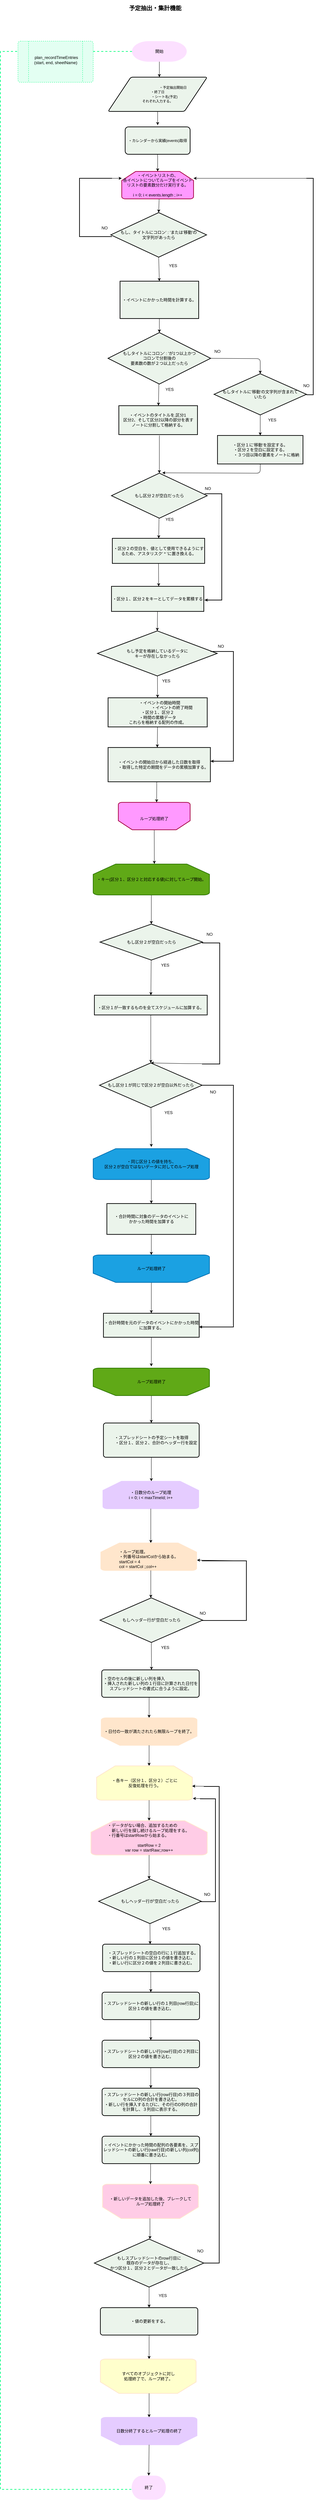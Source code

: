 <mxfile>
    <diagram id="5HRlfCPoKa3mH7RGriir" name="ページ1">
        <mxGraphModel dx="808" dy="692" grid="0" gridSize="10" guides="1" tooltips="1" connect="1" arrows="0" fold="1" page="1" pageScale="1" pageWidth="827" pageHeight="1169" background="#ffffff" math="0" shadow="0">
            <root>
                <mxCell id="0"/>
                <mxCell id="1" parent="0"/>
                <mxCell id="91" value="&lt;font color=&quot;#000000&quot; style=&quot;font-size: 17px;&quot;&gt;予定抽出・集計機能&lt;/font&gt;" style="text;strokeColor=none;align=center;fillColor=none;html=1;verticalAlign=middle;whiteSpace=wrap;rounded=0;fontStyle=1;fontSize=17;" parent="1" vertex="1">
                    <mxGeometry x="398.5" y="120" width="178" height="49" as="geometry"/>
                </mxCell>
                <mxCell id="92" value="" style="edgeStyle=none;html=1;fontColor=#000000;strokeColor=#000000;" parent="1" source="93" edge="1">
                    <mxGeometry relative="1" as="geometry">
                        <mxPoint x="500" y="345" as="targetPoint"/>
                    </mxGeometry>
                </mxCell>
                <mxCell id="93" value="開始" style="strokeWidth=2;html=1;shape=mxgraph.flowchart.terminator;whiteSpace=wrap;fontColor=#000000;fillColor=#FCE0FF;strokeColor=none;" parent="1" vertex="1">
                    <mxGeometry x="420" y="240" width="160" height="60" as="geometry"/>
                </mxCell>
                <mxCell id="94" value="終了" style="strokeWidth=2;html=1;shape=mxgraph.flowchart.terminator;whiteSpace=wrap;strokeColor=none;fontColor=#000000;fillColor=#FCE0FF;" parent="1" vertex="1">
                    <mxGeometry x="419" y="7340" width="100" height="70" as="geometry"/>
                </mxCell>
                <mxCell id="95" value="" style="edgeStyle=none;html=1;fontSize=12;fontColor=#000000;strokeColor=#000000;" parent="1" source="96" edge="1">
                    <mxGeometry relative="1" as="geometry">
                        <mxPoint x="495" y="485" as="targetPoint"/>
                    </mxGeometry>
                </mxCell>
                <mxCell id="96" value="&lt;font size=&quot;1&quot;&gt;　　　　　　　　　・予定抽出開始日　　　　　&lt;br&gt;・終了日&lt;br&gt;　　　　・シート名(予定)&lt;br&gt;それぞれ入力する。&lt;br&gt;&lt;/font&gt;" style="shape=parallelogram;html=1;strokeWidth=2;perimeter=parallelogramPerimeter;whiteSpace=wrap;rounded=1;arcSize=12;size=0.23;strokeColor=#000000;fontSize=11;fontColor=#000000;fillColor=#ebf4eb;" parent="1" vertex="1">
                    <mxGeometry x="350" y="345" width="290" height="100" as="geometry"/>
                </mxCell>
                <mxCell id="97" value="" style="edgeStyle=none;html=1;strokeColor=#000000;fontSize=12;fontColor=#000000;entryX=0.5;entryY=0;entryDx=0;entryDy=0;entryPerimeter=0;" parent="1" source="98" target="100" edge="1">
                    <mxGeometry relative="1" as="geometry">
                        <mxPoint x="495" y="680" as="targetPoint"/>
                    </mxGeometry>
                </mxCell>
                <mxCell id="98" value="・カレンダーから実績(events)取得" style="whiteSpace=wrap;html=1;fontSize=11;fillColor=#ebf4eb;strokeColor=#000000;fontColor=#000000;strokeWidth=2;rounded=1;arcSize=12;" parent="1" vertex="1">
                    <mxGeometry x="400" y="490" width="190" height="80" as="geometry"/>
                </mxCell>
                <mxCell id="99" value="" style="edgeStyle=none;html=1;strokeColor=#000000;fontSize=12;fontColor=#000000;entryX=0.5;entryY=0;entryDx=0;entryDy=0;" parent="1" target="102" edge="1">
                    <mxGeometry relative="1" as="geometry">
                        <mxPoint x="500" y="680" as="sourcePoint"/>
                        <mxPoint x="497" y="730" as="targetPoint"/>
                    </mxGeometry>
                </mxCell>
                <mxCell id="100" value="&lt;span style=&quot;&quot;&gt;・イベントリストの、&lt;br&gt;各イベントについてループをイベントリストの要素数分だけ実行する。&lt;br&gt;&lt;br&gt;i = 0; i &amp;lt; events.length ; i++&lt;/span&gt;" style="strokeWidth=2;html=1;shape=mxgraph.flowchart.loop_limit;whiteSpace=wrap;labelBackgroundColor=none;strokeColor=#A50040;fontSize=12;fontColor=#000000;fillColor=#FF99FF;" parent="1" vertex="1">
                    <mxGeometry x="390" y="620" width="210" height="80" as="geometry"/>
                </mxCell>
                <mxCell id="101" value="" style="edgeStyle=none;html=1;strokeColor=#000000;fontSize=12;fontColor=#000000;" parent="1" target="102" edge="1">
                    <mxGeometry relative="1" as="geometry">
                        <mxPoint x="496.5" y="800" as="sourcePoint"/>
                    </mxGeometry>
                </mxCell>
                <mxCell id="102" value="もし、タイトルにコロン' : 'または'移動'の&lt;br&gt;文字列があったら" style="rhombus;whiteSpace=wrap;html=1;fillColor=#ebf4eb;strokeColor=#000000;fontColor=#000000;strokeWidth=2;labelBackgroundColor=none;" parent="1" vertex="1">
                    <mxGeometry x="358" y="740" width="280" height="130" as="geometry"/>
                </mxCell>
                <mxCell id="103" value="" style="strokeWidth=2;html=1;shape=mxgraph.flowchart.annotation_1;align=left;pointerEvents=1;labelBackgroundColor=none;strokeColor=#000000;fontSize=12;fontColor=#000000;fillColor=#ebf4eb;" parent="1" vertex="1">
                    <mxGeometry x="266.5" y="640" width="95" height="170" as="geometry"/>
                </mxCell>
                <mxCell id="104" value="NO" style="text;strokeColor=none;align=center;fillColor=none;html=1;verticalAlign=middle;whiteSpace=wrap;rounded=0;labelBackgroundColor=none;fontSize=12;fontColor=#000000;" parent="1" vertex="1">
                    <mxGeometry x="310" y="770" width="60" height="30" as="geometry"/>
                </mxCell>
                <mxCell id="105" value="YES" style="text;strokeColor=none;align=center;fillColor=none;html=1;verticalAlign=middle;whiteSpace=wrap;rounded=0;labelBackgroundColor=none;fontSize=12;fontColor=#000000;" parent="1" vertex="1">
                    <mxGeometry x="510" y="880" width="60" height="30" as="geometry"/>
                </mxCell>
                <mxCell id="106" value="" style="edgeStyle=none;html=1;strokeColor=#000000;fontSize=12;fontColor=#000000;" parent="1" source="217" target="108" edge="1">
                    <mxGeometry relative="1" as="geometry"/>
                </mxCell>
                <mxCell id="107" value="" style="edgeStyle=none;html=1;strokeColor=#000000;fontSize=12;fontColor=#000000;entryX=0.5;entryY=0;entryDx=0;entryDy=0;" parent="1" target="118" edge="1">
                    <mxGeometry relative="1" as="geometry">
                        <mxPoint x="495" y="2152" as="targetPoint"/>
                        <mxPoint x="500" y="1390" as="sourcePoint"/>
                    </mxGeometry>
                </mxCell>
                <mxCell id="108" value="・イベントのタイトルを,区分1&amp;nbsp;&lt;br&gt;区分2、そして区分2以降の部分を表す&lt;br&gt;ノートに分割して格納する。" style="whiteSpace=wrap;html=1;fillColor=#ebf4eb;strokeColor=#000000;fontColor=#000000;strokeWidth=2;labelBackgroundColor=none;" parent="1" vertex="1">
                    <mxGeometry x="381.5" y="1303.12" width="230" height="84.37" as="geometry"/>
                </mxCell>
                <mxCell id="109" value="YES" style="text;strokeColor=none;align=center;fillColor=none;html=1;verticalAlign=middle;whiteSpace=wrap;rounded=0;labelBackgroundColor=none;fontSize=12;fontColor=#000000;" parent="1" vertex="1">
                    <mxGeometry x="500" y="1241.25" width="60" height="30" as="geometry"/>
                </mxCell>
                <mxCell id="110" style="edgeStyle=none;html=1;strokeColor=#000000;fontSize=12;fontColor=#000000;fontStyle=0;exitX=0.5;exitY=1;exitDx=0;exitDy=0;exitPerimeter=0;" parent="1" source="116" edge="1">
                    <mxGeometry relative="1" as="geometry">
                        <mxPoint x="926" y="940" as="sourcePoint"/>
                        <mxPoint x="600" y="640" as="targetPoint"/>
                        <Array as="points">
                            <mxPoint x="770" y="640"/>
                        </Array>
                    </mxGeometry>
                </mxCell>
                <mxCell id="111" value="NO" style="text;strokeColor=none;align=center;fillColor=none;html=1;verticalAlign=middle;whiteSpace=wrap;rounded=0;labelBackgroundColor=none;fontSize=12;fontColor=#000000;" parent="1" vertex="1">
                    <mxGeometry x="900" y="1230" width="60" height="30" as="geometry"/>
                </mxCell>
                <mxCell id="112" value="もしタイトルに'移動'の文字列が含まれて&lt;br&gt;いたら" style="rhombus;whiteSpace=wrap;html=1;fillColor=#ebf4eb;strokeColor=#000000;fontColor=#000000;strokeWidth=2;labelBackgroundColor=none;" parent="1" vertex="1">
                    <mxGeometry x="660" y="1210" width="270" height="120" as="geometry"/>
                </mxCell>
                <mxCell id="113" value="NO" style="text;strokeColor=none;align=center;fillColor=none;html=1;verticalAlign=middle;whiteSpace=wrap;rounded=0;labelBackgroundColor=none;fontSize=12;fontColor=#000000;" parent="1" vertex="1">
                    <mxGeometry x="640" y="1130" width="60" height="30" as="geometry"/>
                </mxCell>
                <mxCell id="114" value="・区分１に'移動'を設定する。&lt;br&gt;・区分２を空白に設定する。&lt;br&gt;　　　・３つ目以降の要素をノートに格納" style="whiteSpace=wrap;html=1;fillColor=#ebf4eb;strokeColor=#000000;fontColor=#000000;strokeWidth=2;labelBackgroundColor=none;" parent="1" vertex="1">
                    <mxGeometry x="670" y="1390" width="250" height="83.12" as="geometry"/>
                </mxCell>
                <mxCell id="115" value="YES" style="text;strokeColor=none;align=center;fillColor=none;html=1;verticalAlign=middle;whiteSpace=wrap;rounded=0;labelBackgroundColor=none;fontSize=12;fontColor=#000000;" parent="1" vertex="1">
                    <mxGeometry x="800" y="1330" width="60" height="30" as="geometry"/>
                </mxCell>
                <mxCell id="116" value="" style="strokeWidth=2;html=1;shape=mxgraph.flowchart.annotation_1;align=left;pointerEvents=1;labelBackgroundColor=none;strokeColor=#000000;fontSize=12;fontColor=#000000;fillColor=#ebf4eb;direction=west;" parent="1" vertex="1">
                    <mxGeometry x="930" y="640" width="20" height="631.25" as="geometry"/>
                </mxCell>
                <mxCell id="117" value="" style="edgeStyle=none;html=1;strokeColor=#000000;fontSize=12;fontColor=#000000;" parent="1" source="118" target="119" edge="1">
                    <mxGeometry relative="1" as="geometry"/>
                </mxCell>
                <mxCell id="118" value="もし区分２が空白だったら" style="rhombus;whiteSpace=wrap;html=1;fillColor=#ebf4eb;strokeColor=#000000;fontColor=#000000;strokeWidth=2;labelBackgroundColor=none;" parent="1" vertex="1">
                    <mxGeometry x="360" y="1500" width="280" height="131.25" as="geometry"/>
                </mxCell>
                <mxCell id="119" value="・区分２の空白を、値として使用できるようにするため、アスタリスク' * 'に置き換える。" style="whiteSpace=wrap;html=1;fillColor=#ebf4eb;strokeColor=#000000;fontColor=#000000;strokeWidth=2;labelBackgroundColor=none;" parent="1" vertex="1">
                    <mxGeometry x="362.5" y="1690" width="270" height="73.12" as="geometry"/>
                </mxCell>
                <mxCell id="120" value="YES" style="text;strokeColor=none;align=center;fillColor=none;html=1;verticalAlign=middle;whiteSpace=wrap;rounded=0;labelBackgroundColor=none;fontSize=12;fontColor=#000000;" parent="1" vertex="1">
                    <mxGeometry x="490" y="2091.25" width="60" height="30" as="geometry"/>
                </mxCell>
                <mxCell id="121" value="" style="edgeStyle=none;html=1;strokeColor=#000000;fontSize=12;fontColor=#000000;entryX=0.5;entryY=0;entryDx=0;entryDy=0;" parent="1" source="122" target="124" edge="1">
                    <mxGeometry relative="1" as="geometry">
                        <mxPoint x="495" y="2050" as="targetPoint"/>
                    </mxGeometry>
                </mxCell>
                <mxCell id="122" value="・区分１、区分２をキーとしてデータを累積する" style="whiteSpace=wrap;html=1;fillColor=#ebf4eb;strokeColor=#000000;fontColor=#000000;strokeWidth=2;labelBackgroundColor=none;" parent="1" vertex="1">
                    <mxGeometry x="360" y="1830" width="270" height="73.12" as="geometry"/>
                </mxCell>
                <mxCell id="123" value="" style="edgeStyle=none;html=1;strokeColor=#000000;fontSize=12;fontColor=#000000;" parent="1" source="124" target="126" edge="1">
                    <mxGeometry relative="1" as="geometry"/>
                </mxCell>
                <mxCell id="124" value="もし予定を格納しているデータに&lt;br&gt;キーが存在しなかったら" style="rhombus;whiteSpace=wrap;html=1;fillColor=#ebf4eb;strokeColor=#000000;fontColor=#000000;strokeWidth=2;labelBackgroundColor=none;" parent="1" vertex="1">
                    <mxGeometry x="319" y="1960" width="350" height="131.25" as="geometry"/>
                </mxCell>
                <mxCell id="125" value="" style="edgeStyle=none;html=1;strokeColor=#000000;fontSize=12;fontColor=#000000;" parent="1" source="126" edge="1">
                    <mxGeometry relative="1" as="geometry">
                        <mxPoint x="494" y="2300" as="targetPoint"/>
                    </mxGeometry>
                </mxCell>
                <mxCell id="126" value="　・イベントの開始時間&lt;br&gt;　　　　　　　・イベントの終了時間　　 　　　　・区分１、区分２　&lt;br&gt;・時間の累積データ&lt;br&gt;これらを格納する配列の作成。" style="whiteSpace=wrap;html=1;fillColor=#ebf4eb;strokeColor=#000000;fontColor=#000000;strokeWidth=2;labelBackgroundColor=none;" parent="1" vertex="1">
                    <mxGeometry x="350" y="2155" width="290" height="85" as="geometry"/>
                </mxCell>
                <mxCell id="127" value="・イベントの開始日から経過した日数を取得&lt;br&gt;　　・取得した特定の期間をデータの累積加算する。" style="whiteSpace=wrap;html=1;fillColor=#ebf4eb;strokeColor=#000000;fontColor=#000000;strokeWidth=2;labelBackgroundColor=none;" parent="1" vertex="1">
                    <mxGeometry x="350" y="2300" width="299.25" height="100" as="geometry"/>
                </mxCell>
                <mxCell id="128" value="" style="strokeWidth=2;html=1;shape=mxgraph.flowchart.annotation_1;align=left;pointerEvents=1;labelBackgroundColor=none;strokeColor=#000000;fontSize=12;fontColor=#000000;fillColor=#ebf4eb;direction=west;" parent="1" vertex="1">
                    <mxGeometry x="650" y="2020" width="66.5" height="320" as="geometry"/>
                </mxCell>
                <mxCell id="129" value="NO" style="text;strokeColor=none;align=center;fillColor=none;html=1;verticalAlign=middle;whiteSpace=wrap;rounded=0;labelBackgroundColor=none;fontSize=12;fontColor=#000000;" parent="1" vertex="1">
                    <mxGeometry x="650" y="1990" width="60" height="30" as="geometry"/>
                </mxCell>
                <mxCell id="130" value="" style="edgeStyle=none;html=1;strokeColor=#000000;fontSize=12;fontColor=#000000;" parent="1" source="131" target="133" edge="1">
                    <mxGeometry relative="1" as="geometry"/>
                </mxCell>
                <mxCell id="131" value="・キー(区分１、区分２と対応する値)に対してループ開始。" style="strokeWidth=2;html=1;shape=mxgraph.flowchart.loop_limit;whiteSpace=wrap;labelBackgroundColor=none;fontSize=12;fillColor=#60a917;fontColor=#000000;strokeColor=#2D7600;" parent="1" vertex="1">
                    <mxGeometry x="306.5" y="2640" width="340" height="90" as="geometry"/>
                </mxCell>
                <mxCell id="132" value="" style="edgeStyle=none;html=1;strokeColor=#000000;fontSize=12;fontColor=#000000;" parent="1" source="133" target="135" edge="1">
                    <mxGeometry relative="1" as="geometry"/>
                </mxCell>
                <mxCell id="133" value="もし区分２が空白だったら" style="rhombus;whiteSpace=wrap;html=1;fillColor=#ebf4eb;strokeColor=#000000;fontColor=#000000;strokeWidth=2;labelBackgroundColor=none;" parent="1" vertex="1">
                    <mxGeometry x="326.5" y="2815" width="300" height="105" as="geometry"/>
                </mxCell>
                <mxCell id="134" value="" style="edgeStyle=none;html=1;strokeColor=#000000;fontSize=12;fontColor=#000000;entryX=0.5;entryY=0;entryDx=0;entryDy=0;entryPerimeter=0;" parent="1" source="135" target="140" edge="1">
                    <mxGeometry relative="1" as="geometry">
                        <mxPoint x="481.5" y="3220" as="targetPoint"/>
                    </mxGeometry>
                </mxCell>
                <mxCell id="135" value="&lt;br&gt;・区分１が一致するものを全てスケジュールに加算する。&lt;br&gt;" style="whiteSpace=wrap;html=1;fillColor=#ebf4eb;strokeColor=#000000;fontColor=#000000;strokeWidth=2;labelBackgroundColor=none;" parent="1" vertex="1">
                    <mxGeometry x="310" y="3022.5" width="330" height="57.5" as="geometry"/>
                </mxCell>
                <mxCell id="136" value="YES" style="text;strokeColor=none;align=center;fillColor=none;html=1;verticalAlign=middle;whiteSpace=wrap;rounded=0;labelBackgroundColor=none;fontSize=12;fontColor=#000000;" parent="1" vertex="1">
                    <mxGeometry x="486.5" y="2920" width="60" height="30" as="geometry"/>
                </mxCell>
                <mxCell id="137" value="" style="strokeWidth=2;html=1;shape=mxgraph.flowchart.annotation_1;align=left;pointerEvents=1;labelBackgroundColor=none;strokeColor=#000000;fontSize=12;fontColor=#000000;fillColor=#ebf4eb;direction=west;" parent="1" vertex="1">
                    <mxGeometry x="624.5" y="2870" width="52" height="353" as="geometry"/>
                </mxCell>
                <mxCell id="138" value="" style="edgeStyle=none;orthogonalLoop=1;jettySize=auto;html=1;strokeColor=#000000;fontSize=12;fontColor=#000000;entryX=0.5;entryY=0;entryDx=0;entryDy=0;entryPerimeter=0;" parent="1" target="140" edge="1">
                    <mxGeometry width="80" relative="1" as="geometry">
                        <mxPoint x="624" y="3222" as="sourcePoint"/>
                        <mxPoint x="537" y="3222" as="targetPoint"/>
                        <Array as="points">
                            <mxPoint x="584" y="3222"/>
                        </Array>
                    </mxGeometry>
                </mxCell>
                <mxCell id="139" value="" style="edgeStyle=none;html=1;strokeColor=#000000;fontSize=12;fontColor=#000000;" parent="1" source="140" edge="1">
                    <mxGeometry relative="1" as="geometry">
                        <mxPoint x="476.5" y="3465" as="targetPoint"/>
                    </mxGeometry>
                </mxCell>
                <mxCell id="141" value="NO" style="text;strokeColor=none;align=center;fillColor=none;html=1;verticalAlign=middle;whiteSpace=wrap;rounded=0;labelBackgroundColor=none;fontSize=12;fontColor=#000000;" parent="1" vertex="1">
                    <mxGeometry x="616.5" y="2830" width="60" height="30" as="geometry"/>
                </mxCell>
                <mxCell id="142" value="" style="edgeStyle=none;html=1;strokeColor=#000000;fontSize=12;fontColor=#000000;" parent="1" source="143" edge="1">
                    <mxGeometry relative="1" as="geometry">
                        <mxPoint x="476.5" y="3630" as="targetPoint"/>
                    </mxGeometry>
                </mxCell>
                <mxCell id="143" value="・同じ区分１の値を持ち、&lt;br&gt;区分２が空白ではないデータに対してのループ処理&lt;br&gt;" style="strokeWidth=2;html=1;shape=mxgraph.flowchart.loop_limit;whiteSpace=wrap;labelBackgroundColor=none;strokeColor=#006EAF;fontSize=12;fontColor=#000000;fillColor=#1ba1e2;" parent="1" vertex="1">
                    <mxGeometry x="306.5" y="3470" width="340" height="90" as="geometry"/>
                </mxCell>
                <mxCell id="144" value="" style="edgeStyle=none;html=1;strokeColor=#000000;fontSize=12;fontColor=#000000;" parent="1" source="145" edge="1">
                    <mxGeometry relative="1" as="geometry">
                        <mxPoint x="476.5" y="3780" as="targetPoint"/>
                    </mxGeometry>
                </mxCell>
                <mxCell id="145" value="・合計時間に対象のデータのイベントに&lt;br&gt;かかった時間を加算する" style="whiteSpace=wrap;html=1;fillColor=#ebf4eb;strokeColor=#000000;fontColor=#000000;strokeWidth=2;labelBackgroundColor=none;fontSize=12;" parent="1" vertex="1">
                    <mxGeometry x="346.5" y="3630" width="260" height="90" as="geometry"/>
                </mxCell>
                <mxCell id="146" value="YES" style="text;strokeColor=none;align=center;fillColor=none;html=1;verticalAlign=middle;whiteSpace=wrap;rounded=0;labelBackgroundColor=none;fontSize=12;fontColor=#000000;" parent="1" vertex="1">
                    <mxGeometry x="496.5" y="3350" width="60" height="30" as="geometry"/>
                </mxCell>
                <mxCell id="147" value="" style="edgeStyle=none;html=1;strokeColor=#000000;fontSize=12;fontColor=#000000;" parent="1" source="148" target="150" edge="1">
                    <mxGeometry relative="1" as="geometry"/>
                </mxCell>
                <mxCell id="148" value="ループ処理終了" style="strokeWidth=2;html=1;shape=mxgraph.flowchart.loop_limit;whiteSpace=wrap;labelBackgroundColor=none;strokeColor=#006EAF;fontSize=12;fontColor=#000000;fillColor=#1ba1e2;direction=west;" parent="1" vertex="1">
                    <mxGeometry x="306.5" y="3780" width="340" height="80" as="geometry"/>
                </mxCell>
                <mxCell id="149" value="" style="edgeStyle=none;html=1;strokeColor=#000000;fontSize=12;fontColor=#000000;" parent="1" source="150" edge="1">
                    <mxGeometry relative="1" as="geometry">
                        <mxPoint x="476.5" y="4105" as="targetPoint"/>
                    </mxGeometry>
                </mxCell>
                <mxCell id="150" value="・合計時間を元のデータのイベントにかかった時間に加算する。" style="whiteSpace=wrap;html=1;fillColor=#EBF4EB;strokeColor=#000000;fontColor=#000000;strokeWidth=2;labelBackgroundColor=none;" parent="1" vertex="1">
                    <mxGeometry x="336.5" y="3950" width="280" height="70" as="geometry"/>
                </mxCell>
                <mxCell id="151" value="" style="strokeWidth=2;html=1;shape=mxgraph.flowchart.annotation_1;align=left;pointerEvents=1;labelBackgroundColor=none;strokeColor=#000000;fontSize=12;fontColor=#000000;fillColor=#ebf4eb;direction=west;" parent="1" vertex="1">
                    <mxGeometry x="616.5" y="3285" width="100" height="705" as="geometry"/>
                </mxCell>
                <mxCell id="152" value="" style="edgeStyle=none;orthogonalLoop=1;jettySize=auto;html=1;strokeColor=#000000;fontSize=12;fontColor=#000000;entryX=1;entryY=0;entryDx=0;entryDy=0;entryPerimeter=0;exitX=0;exitY=0;exitDx=0;exitDy=0;exitPerimeter=0;" parent="1" source="151" target="151" edge="1">
                    <mxGeometry width="80" relative="1" as="geometry">
                        <mxPoint x="756.5" y="3870" as="sourcePoint"/>
                        <mxPoint x="656.5" y="3870" as="targetPoint"/>
                        <Array as="points"/>
                    </mxGeometry>
                </mxCell>
                <mxCell id="153" value="NO" style="text;strokeColor=none;align=center;fillColor=none;html=1;verticalAlign=middle;whiteSpace=wrap;rounded=0;labelBackgroundColor=none;fontSize=12;fontColor=#000000;" parent="1" vertex="1">
                    <mxGeometry x="626.5" y="3290" width="60" height="30" as="geometry"/>
                </mxCell>
                <mxCell id="154" value="" style="edgeStyle=none;html=1;strokeColor=#000000;fontSize=12;fontColor=#000000;" parent="1" source="155" edge="1">
                    <mxGeometry relative="1" as="geometry">
                        <mxPoint x="476.5" y="4270" as="targetPoint"/>
                    </mxGeometry>
                </mxCell>
                <mxCell id="155" value="ループ処理終了" style="strokeWidth=2;html=1;shape=mxgraph.flowchart.loop_limit;whiteSpace=wrap;labelBackgroundColor=none;strokeColor=#2D7600;fontSize=12;fontColor=#000000;fillColor=#60a917;direction=west;" parent="1" vertex="1">
                    <mxGeometry x="306.5" y="4110" width="340" height="80" as="geometry"/>
                </mxCell>
                <mxCell id="156" value="" style="edgeStyle=none;html=1;strokeColor=#000000;fontSize=12;fontColor=#000000;" parent="1" source="157" edge="1">
                    <mxGeometry relative="1" as="geometry">
                        <mxPoint x="476.5" y="4440" as="targetPoint"/>
                    </mxGeometry>
                </mxCell>
                <mxCell id="157" value="・スプレッドシートの予定シートを取得&lt;br&gt;　　 ・区分１、区分２、合計のヘッダー行を設定" style="rounded=1;whiteSpace=wrap;html=1;absoluteArcSize=1;arcSize=14;strokeWidth=2;labelBackgroundColor=none;strokeColor=#000000;fontSize=12;fontColor=#000000;fillColor=#EBF4EB;" parent="1" vertex="1">
                    <mxGeometry x="336.5" y="4270" width="280" height="100" as="geometry"/>
                </mxCell>
                <mxCell id="158" value="" style="edgeStyle=none;html=1;strokeColor=#000000;entryX=0.526;entryY=-0.006;entryDx=0;entryDy=0;entryPerimeter=0;exitX=0.5;exitY=0;exitDx=0;exitDy=0;exitPerimeter=0;" parent="1" source="159" target="131" edge="1">
                    <mxGeometry relative="1" as="geometry"/>
                </mxCell>
                <mxCell id="159" value="&amp;nbsp;&lt;br&gt;ループ処理終了" style="strokeWidth=2;html=1;shape=mxgraph.flowchart.loop_limit;whiteSpace=wrap;labelBackgroundColor=none;strokeColor=#A50040;fontSize=12;fontColor=#000000;fillColor=#FF99FF;direction=west;" parent="1" vertex="1">
                    <mxGeometry x="380" y="2460" width="210" height="80" as="geometry"/>
                </mxCell>
                <mxCell id="160" value="・日数分のループ処理&lt;br&gt;i = 0; i &amp;lt; maxTimeId; i++" style="strokeWidth=2;html=1;shape=mxgraph.flowchart.loop_limit;whiteSpace=wrap;labelBackgroundColor=none;strokeColor=#E5CCFF;fontSize=12;fontColor=#000000;fillColor=#E5CCFF;direction=east;" parent="1" vertex="1">
                    <mxGeometry x="335" y="4440" width="280" height="80" as="geometry"/>
                </mxCell>
                <mxCell id="161" value="" style="edgeStyle=none;orthogonalLoop=1;jettySize=auto;html=1;strokeColor=#000000;fontSize=12;fontColor=#000000;exitX=0.5;exitY=1;exitDx=0;exitDy=0;exitPerimeter=0;" parent="1" source="160" edge="1">
                    <mxGeometry width="80" relative="1" as="geometry">
                        <mxPoint x="477" y="4530" as="sourcePoint"/>
                        <mxPoint x="475" y="4620" as="targetPoint"/>
                        <Array as="points"/>
                    </mxGeometry>
                </mxCell>
                <mxCell id="162" value="&lt;br&gt;&lt;div style=&quot;text-align: left;&quot;&gt;&lt;span style=&quot;background-color: initial;&quot;&gt;・ループ処理。&lt;/span&gt;&lt;/div&gt;&lt;div style=&quot;text-align: left;&quot;&gt;&lt;span style=&quot;background-color: initial;&quot;&gt;・列番号はstartColから始まる。&lt;/span&gt;&lt;/div&gt;&lt;div style=&quot;text-align: left;&quot;&gt;&lt;span style=&quot;background-color: initial;&quot;&gt;startCol = 4&lt;/span&gt;&lt;/div&gt;&lt;div style=&quot;text-align: left;&quot;&gt;&lt;span style=&quot;background-color: initial;&quot;&gt;col = startCol ;;col++&lt;/span&gt;&lt;/div&gt;" style="strokeWidth=2;html=1;shape=mxgraph.flowchart.loop_limit;whiteSpace=wrap;labelBackgroundColor=none;strokeColor=#FFE6CC;fontSize=12;fontColor=#000000;fillColor=#FFE6CC;direction=east;" parent="1" vertex="1">
                    <mxGeometry x="329" y="4620" width="280" height="80" as="geometry"/>
                </mxCell>
                <mxCell id="164" value="" style="edgeStyle=none;orthogonalLoop=1;jettySize=auto;html=1;strokeColor=#000000;fontSize=12;fontColor=#000000;" parent="1" edge="1">
                    <mxGeometry width="80" relative="1" as="geometry">
                        <mxPoint x="475" y="4700" as="sourcePoint"/>
                        <mxPoint x="475" y="4780" as="targetPoint"/>
                        <Array as="points"/>
                    </mxGeometry>
                </mxCell>
                <mxCell id="165" value="" style="edgeStyle=none;orthogonalLoop=1;jettySize=auto;html=1;strokeColor=#000000;fontSize=12;fontColor=#000000;exitX=0.5;exitY=1;exitDx=0;exitDy=0;exitPerimeter=0;" parent="1" source="163" edge="1">
                    <mxGeometry width="80" relative="1" as="geometry">
                        <mxPoint x="486.5" y="5020" as="sourcePoint"/>
                        <mxPoint x="477" y="4990" as="targetPoint"/>
                        <Array as="points"/>
                    </mxGeometry>
                </mxCell>
                <mxCell id="166" value="&lt;div style=&quot;text-align: left;&quot;&gt;&lt;span style=&quot;background-color: initial;&quot;&gt;・空のセルの後に新しい列を挿入&lt;/span&gt;&lt;/div&gt;・挿入された新しい列の１行目に計算された日付を&lt;br&gt;スプレッドシートの書式に合うように設定。" style="rounded=1;whiteSpace=wrap;html=1;absoluteArcSize=1;arcSize=14;strokeWidth=2;labelBackgroundColor=none;strokeColor=#000000;fontSize=12;fontColor=#000000;fillColor=#EBF4EB;" parent="1" vertex="1">
                    <mxGeometry x="331.5" y="4990" width="285" height="80" as="geometry"/>
                </mxCell>
                <mxCell id="167" value="" style="edgeStyle=none;orthogonalLoop=1;jettySize=auto;html=1;strokeColor=#000000;fontSize=12;fontColor=#000000;" parent="1" edge="1">
                    <mxGeometry width="80" relative="1" as="geometry">
                        <mxPoint x="470" y="5070" as="sourcePoint"/>
                        <mxPoint x="470" y="5130" as="targetPoint"/>
                        <Array as="points"/>
                    </mxGeometry>
                </mxCell>
                <mxCell id="168" value="・日付の一致が満たされたら無限ループを終了。" style="strokeWidth=2;html=1;shape=mxgraph.flowchart.loop_limit;whiteSpace=wrap;labelBackgroundColor=none;strokeColor=#FFE6CC;fontSize=12;fontColor=#000000;fillColor=#FFE6CC;direction=west;" parent="1" vertex="1">
                    <mxGeometry x="330" y="5130" width="280" height="80" as="geometry"/>
                </mxCell>
                <mxCell id="169" value="YES" style="text;strokeColor=none;align=center;fillColor=none;html=1;verticalAlign=middle;whiteSpace=wrap;rounded=0;labelBackgroundColor=none;fontSize=12;fontColor=#000000;" parent="1" vertex="1">
                    <mxGeometry x="486.5" y="4910" width="60" height="30" as="geometry"/>
                </mxCell>
                <mxCell id="170" value="" style="strokeWidth=2;html=1;shape=mxgraph.flowchart.annotation_1;align=left;pointerEvents=1;labelBackgroundColor=none;strokeColor=#000000;fontSize=12;fontColor=#000000;fillColor=#FFFFFF;direction=west;" parent="1" vertex="1">
                    <mxGeometry x="624" y="4672" width="130.5" height="174" as="geometry"/>
                </mxCell>
                <mxCell id="171" value="" style="edgeStyle=none;orthogonalLoop=1;jettySize=auto;html=1;strokeColor=#000000;fontSize=12;fontColor=#000000;exitX=0.5;exitY=0;exitDx=0;exitDy=0;exitPerimeter=0;" parent="1" source="168" edge="1">
                    <mxGeometry width="80" relative="1" as="geometry">
                        <mxPoint x="740" y="5110" as="sourcePoint"/>
                        <mxPoint x="470" y="5270" as="targetPoint"/>
                        <Array as="points"/>
                    </mxGeometry>
                </mxCell>
                <mxCell id="172" value="" style="edgeStyle=none;orthogonalLoop=1;jettySize=auto;html=1;strokeColor=#000000;fontSize=12;fontColor=#000000;exitX=0;exitY=1;exitDx=0;exitDy=0;exitPerimeter=0;" parent="1" source="170" edge="1">
                    <mxGeometry width="80" relative="1" as="geometry">
                        <mxPoint x="696.5" y="4690" as="sourcePoint"/>
                        <mxPoint x="610" y="4670" as="targetPoint"/>
                        <Array as="points"/>
                    </mxGeometry>
                </mxCell>
                <mxCell id="173" value="NO" style="text;strokeColor=none;align=center;fillColor=none;html=1;verticalAlign=middle;whiteSpace=wrap;rounded=0;labelBackgroundColor=none;fontSize=12;fontColor=#000000;" parent="1" vertex="1">
                    <mxGeometry x="596.5" y="4810" width="60" height="30" as="geometry"/>
                </mxCell>
                <mxCell id="174" value="・各キー（区分１、区分２）ごとに&lt;br&gt;反復処理を行う。&lt;br&gt;" style="strokeWidth=2;html=1;shape=mxgraph.flowchart.loop_limit;whiteSpace=wrap;labelBackgroundColor=none;strokeColor=#FFE6CC;fontSize=12;fontColor=#000000;fillColor=#FFFFCC;direction=east;" parent="1" vertex="1">
                    <mxGeometry x="316.5" y="5270" width="280" height="100" as="geometry"/>
                </mxCell>
                <mxCell id="175" value="" style="edgeStyle=none;orthogonalLoop=1;jettySize=auto;html=1;strokeColor=#000000;fontSize=12;fontColor=#000000;entryX=0.5;entryY=0;entryDx=0;entryDy=0;entryPerimeter=0;" parent="1" target="176" edge="1">
                    <mxGeometry width="80" relative="1" as="geometry">
                        <mxPoint x="470" y="5370" as="sourcePoint"/>
                        <mxPoint x="470" y="5410" as="targetPoint"/>
                        <Array as="points"/>
                    </mxGeometry>
                </mxCell>
                <mxCell id="176" value="&lt;div style=&quot;text-align: left;&quot;&gt;&lt;span style=&quot;background-color: initial;&quot;&gt;　　　　　・データがない場合、追加するための&lt;/span&gt;&lt;/div&gt;&lt;div style=&quot;text-align: left;&quot;&gt;&lt;span style=&quot;background-color: initial;&quot;&gt;　　　　　　新しい行を探し続けるループ処理をする。&lt;/span&gt;&lt;/div&gt;&lt;div style=&quot;text-align: left;&quot;&gt;　　　　　・行番号はstartRowから始まる。&lt;span style=&quot;background-color: initial; white-space: pre;&quot;&gt;&#9;&lt;/span&gt;&lt;span style=&quot;background-color: initial;&quot;&gt;　　　　　　　　　　　　　　　　　　　　　　　　　　　　&lt;/span&gt;&lt;/div&gt;&lt;br&gt;startRow = 2&lt;br&gt;var row = startRaw;;row++" style="strokeWidth=2;html=1;shape=mxgraph.flowchart.loop_limit;whiteSpace=wrap;labelBackgroundColor=none;strokeColor=#FFE6CC;fontSize=12;fontColor=#000000;fillColor=#FFCCE6;direction=east;" parent="1" vertex="1">
                    <mxGeometry x="300" y="5430" width="340" height="100" as="geometry"/>
                </mxCell>
                <mxCell id="177" value="" style="edgeStyle=none;orthogonalLoop=1;jettySize=auto;html=1;strokeColor=#000000;fontSize=12;fontColor=#000000;exitX=0.5;exitY=1;exitDx=0;exitDy=0;exitPerimeter=0;" parent="1" source="176" edge="1">
                    <mxGeometry width="80" relative="1" as="geometry">
                        <mxPoint x="480" y="5380" as="sourcePoint"/>
                        <mxPoint x="470" y="5600" as="targetPoint"/>
                        <Array as="points"/>
                    </mxGeometry>
                </mxCell>
                <mxCell id="178" value="もしヘッダー行が'空白だったら" style="strokeWidth=2;html=1;shape=mxgraph.flowchart.decision;whiteSpace=wrap;labelBackgroundColor=none;strokeColor=#000000;fontSize=12;fontColor=#000000;fillColor=#ebf4eb;" parent="1" vertex="1">
                    <mxGeometry x="322.5" y="5600" width="300" height="130" as="geometry"/>
                </mxCell>
                <mxCell id="179" value="YES" style="text;strokeColor=none;align=center;fillColor=none;html=1;verticalAlign=middle;whiteSpace=wrap;rounded=0;labelBackgroundColor=none;fontSize=12;fontColor=#000000;" parent="1" vertex="1">
                    <mxGeometry x="490" y="5730" width="60" height="30" as="geometry"/>
                </mxCell>
                <mxCell id="180" value="NO" style="text;strokeColor=none;align=center;fillColor=none;html=1;verticalAlign=middle;whiteSpace=wrap;rounded=0;labelBackgroundColor=none;fontSize=12;fontColor=#000000;" parent="1" vertex="1">
                    <mxGeometry x="610" y="5630" width="60" height="30" as="geometry"/>
                </mxCell>
                <mxCell id="181" value="" style="edgeStyle=none;orthogonalLoop=1;jettySize=auto;html=1;strokeColor=#000000;fontSize=12;fontColor=#000000;exitX=0.5;exitY=1;exitDx=0;exitDy=0;exitPerimeter=0;" parent="1" source="178" edge="1">
                    <mxGeometry width="80" relative="1" as="geometry">
                        <mxPoint x="480" y="5540" as="sourcePoint"/>
                        <mxPoint x="473" y="5790" as="targetPoint"/>
                        <Array as="points"/>
                    </mxGeometry>
                </mxCell>
                <mxCell id="182" value="&amp;nbsp; &amp;nbsp;・スプレッドシートの空白の行に１行追加する。&lt;br&gt;・新しい行の１列目に区分１の値を書き込む。&lt;br&gt;・新しい行に区分２の値を２列目に書き込む。" style="rounded=1;whiteSpace=wrap;html=1;absoluteArcSize=1;arcSize=14;strokeWidth=2;labelBackgroundColor=none;strokeColor=#000000;fontSize=12;fontColor=#000000;fillColor=#EBF4EB;" parent="1" vertex="1">
                    <mxGeometry x="334" y="5790" width="285" height="80" as="geometry"/>
                </mxCell>
                <mxCell id="183" value="" style="edgeStyle=none;orthogonalLoop=1;jettySize=auto;html=1;strokeColor=#000000;fontSize=12;fontColor=#000000;" parent="1" edge="1">
                    <mxGeometry width="80" relative="1" as="geometry">
                        <mxPoint x="475" y="5870" as="sourcePoint"/>
                        <mxPoint x="475" y="5930" as="targetPoint"/>
                        <Array as="points"/>
                    </mxGeometry>
                </mxCell>
                <mxCell id="184" value="" style="strokeWidth=2;html=1;shape=mxgraph.flowchart.annotation_1;align=left;pointerEvents=1;labelBackgroundColor=none;strokeColor=#000000;fontSize=12;fontColor=#000000;fillColor=#FFCCE6;direction=west;" parent="1" vertex="1">
                    <mxGeometry x="619" y="5366" width="45" height="300" as="geometry"/>
                </mxCell>
                <mxCell id="185" value="" style="edgeStyle=none;orthogonalLoop=1;jettySize=auto;html=1;strokeColor=#000000;fontSize=12;fontColor=#000000;exitX=0;exitY=1;exitDx=0;exitDy=0;exitPerimeter=0;entryX=1.005;entryY=0.95;entryDx=0;entryDy=0;entryPerimeter=0;" parent="1" source="184" target="174" edge="1">
                    <mxGeometry width="80" relative="1" as="geometry">
                        <mxPoint x="710" y="5250" as="sourcePoint"/>
                        <mxPoint x="600" y="5370" as="targetPoint"/>
                        <Array as="points"/>
                    </mxGeometry>
                </mxCell>
                <mxCell id="186" value="・スプレッドシートの新しい行の１列目(row行目)に&lt;br&gt;区分１の値を書き込む。" style="rounded=1;whiteSpace=wrap;html=1;absoluteArcSize=1;arcSize=14;strokeWidth=2;labelBackgroundColor=none;strokeColor=#000000;fontSize=12;fontColor=#000000;fillColor=#EBF4EB;" parent="1" vertex="1">
                    <mxGeometry x="332.5" y="5930" width="285" height="80" as="geometry"/>
                </mxCell>
                <mxCell id="187" value="" style="edgeStyle=none;orthogonalLoop=1;jettySize=auto;html=1;strokeColor=#000000;fontSize=12;fontColor=#000000;" parent="1" edge="1">
                    <mxGeometry width="80" relative="1" as="geometry">
                        <mxPoint x="475" y="6010" as="sourcePoint"/>
                        <mxPoint x="475" y="6070" as="targetPoint"/>
                        <Array as="points"/>
                    </mxGeometry>
                </mxCell>
                <mxCell id="188" value="・スプレッドシートの新しい行(row行目)の２列目に&lt;br&gt;区分２の値を書き込む。" style="rounded=1;whiteSpace=wrap;html=1;absoluteArcSize=1;arcSize=14;strokeWidth=2;labelBackgroundColor=none;strokeColor=#000000;fontSize=12;fontColor=#000000;fillColor=#EBF4EB;" parent="1" vertex="1">
                    <mxGeometry x="332.5" y="6070" width="285" height="80" as="geometry"/>
                </mxCell>
                <mxCell id="189" value="" style="edgeStyle=none;orthogonalLoop=1;jettySize=auto;html=1;strokeColor=#000000;fontSize=12;fontColor=#000000;" parent="1" edge="1">
                    <mxGeometry width="80" relative="1" as="geometry">
                        <mxPoint x="475" y="6150" as="sourcePoint"/>
                        <mxPoint x="475" y="6210" as="targetPoint"/>
                        <Array as="points"/>
                    </mxGeometry>
                </mxCell>
                <mxCell id="190" value="・スプレッドシートの新しい行(row行目)の３列目のセルにD列の合計を書き込む。&lt;br&gt;・新しい行を挿入するたびに、その行のD列の合計を計算し、３列目に表示する。" style="rounded=1;whiteSpace=wrap;html=1;absoluteArcSize=1;arcSize=14;strokeWidth=2;labelBackgroundColor=none;strokeColor=#000000;fontSize=12;fontColor=#000000;fillColor=#EBF4EB;" parent="1" vertex="1">
                    <mxGeometry x="332.5" y="6210" width="285" height="80" as="geometry"/>
                </mxCell>
                <mxCell id="191" value="" style="edgeStyle=none;orthogonalLoop=1;jettySize=auto;html=1;strokeColor=#000000;fontSize=12;fontColor=#000000;" parent="1" edge="1">
                    <mxGeometry width="80" relative="1" as="geometry">
                        <mxPoint x="475" y="6290" as="sourcePoint"/>
                        <mxPoint x="475" y="6350" as="targetPoint"/>
                        <Array as="points"/>
                    </mxGeometry>
                </mxCell>
                <mxCell id="192" value="・イベントにかかった時間の配列の各要素を、スプレッドシートの新しい行(raw行目)の新しい列(col列)に順番に書き込む。" style="rounded=1;whiteSpace=wrap;html=1;absoluteArcSize=1;arcSize=14;strokeWidth=2;labelBackgroundColor=none;strokeColor=#000000;fontSize=12;fontColor=#000000;fillColor=#EBF4EB;" parent="1" vertex="1">
                    <mxGeometry x="332.5" y="6350" width="285" height="80" as="geometry"/>
                </mxCell>
                <mxCell id="193" value="・新しいデータを追加した後、ブレークして&lt;br&gt;ループ処理終了" style="strokeWidth=2;html=1;shape=mxgraph.flowchart.loop_limit;whiteSpace=wrap;labelBackgroundColor=none;strokeColor=#FFE6CC;fontSize=12;fontColor=#000000;fillColor=#FFCCE6;direction=west;" parent="1" vertex="1">
                    <mxGeometry x="334" y="6490" width="280" height="100" as="geometry"/>
                </mxCell>
                <mxCell id="194" value="" style="edgeStyle=none;orthogonalLoop=1;jettySize=auto;html=1;strokeColor=#000000;fontSize=12;fontColor=#000000;entryX=0.5;entryY=1;entryDx=0;entryDy=0;entryPerimeter=0;" parent="1" source="192" target="193" edge="1">
                    <mxGeometry width="80" relative="1" as="geometry">
                        <mxPoint x="485" y="6300" as="sourcePoint"/>
                        <mxPoint x="485" y="6360" as="targetPoint"/>
                        <Array as="points"/>
                    </mxGeometry>
                </mxCell>
                <mxCell id="195" value="" style="edgeStyle=none;orthogonalLoop=1;jettySize=auto;html=1;strokeColor=#000000;fontSize=12;fontColor=#000000;" parent="1" edge="1">
                    <mxGeometry width="80" relative="1" as="geometry">
                        <mxPoint x="472.5" y="6590" as="sourcePoint"/>
                        <mxPoint x="472.5" y="6650" as="targetPoint"/>
                        <Array as="points"/>
                    </mxGeometry>
                </mxCell>
                <mxCell id="196" value="" style="edgeStyle=none;orthogonalLoop=1;jettySize=auto;html=1;strokeColor=#000000;fontSize=12;fontColor=#000000;exitX=0.5;exitY=1;exitDx=0;exitDy=0;exitPerimeter=0;" parent="1" source="197" edge="1">
                    <mxGeometry width="80" relative="1" as="geometry">
                        <mxPoint x="472" y="6800" as="sourcePoint"/>
                        <mxPoint x="470" y="6850" as="targetPoint"/>
                        <Array as="points"/>
                    </mxGeometry>
                </mxCell>
                <mxCell id="197" value="もしスプレッドシートのrow行目に&lt;br&gt;既存のデータが存在し、&lt;br&gt;かつ区分１、区分２とデータが一致したら" style="strokeWidth=2;html=1;shape=mxgraph.flowchart.decision;whiteSpace=wrap;labelBackgroundColor=none;strokeColor=#000000;fontSize=12;fontColor=#000000;fillColor=#ebf4eb;" parent="1" vertex="1">
                    <mxGeometry x="310" y="6650" width="320" height="140" as="geometry"/>
                </mxCell>
                <mxCell id="198" value="YES" style="text;strokeColor=none;align=center;fillColor=none;html=1;verticalAlign=middle;whiteSpace=wrap;rounded=0;labelBackgroundColor=none;fontSize=12;fontColor=#000000;" parent="1" vertex="1">
                    <mxGeometry x="480" y="6800" width="60" height="30" as="geometry"/>
                </mxCell>
                <mxCell id="199" value="" style="strokeWidth=2;html=1;shape=mxgraph.flowchart.annotation_1;align=left;pointerEvents=1;labelBackgroundColor=none;strokeColor=#000000;fontSize=12;fontColor=#000000;fillColor=#FFCCE6;direction=west;" parent="1" vertex="1">
                    <mxGeometry x="630" y="5330" width="45" height="1390" as="geometry"/>
                </mxCell>
                <mxCell id="200" value="NO" style="text;strokeColor=none;align=center;fillColor=none;html=1;verticalAlign=middle;whiteSpace=wrap;rounded=0;labelBackgroundColor=none;fontSize=12;fontColor=#000000;" parent="1" vertex="1">
                    <mxGeometry x="590" y="6670" width="60" height="30" as="geometry"/>
                </mxCell>
                <mxCell id="201" value="・値の更新をする。" style="rounded=1;whiteSpace=wrap;html=1;absoluteArcSize=1;arcSize=14;strokeWidth=2;labelBackgroundColor=none;strokeColor=#000000;fontSize=12;fontColor=#000000;fillColor=#EBF4EB;" parent="1" vertex="1">
                    <mxGeometry x="327.5" y="6850" width="285" height="80" as="geometry"/>
                </mxCell>
                <mxCell id="202" value="" style="edgeStyle=none;orthogonalLoop=1;jettySize=auto;html=1;strokeColor=#000000;fontSize=12;fontColor=#000000;exitX=0.5;exitY=1;exitDx=0;exitDy=0;" parent="1" source="201" edge="1">
                    <mxGeometry width="80" relative="1" as="geometry">
                        <mxPoint x="480" y="6800" as="sourcePoint"/>
                        <mxPoint x="470" y="7000" as="targetPoint"/>
                        <Array as="points"/>
                    </mxGeometry>
                </mxCell>
                <mxCell id="203" value="" style="edgeStyle=none;orthogonalLoop=1;jettySize=auto;html=1;strokeColor=#000000;fontSize=12;fontColor=#000000;exitX=0;exitY=1;exitDx=0;exitDy=0;exitPerimeter=0;entryX=0.998;entryY=0.59;entryDx=0;entryDy=0;entryPerimeter=0;" parent="1" source="199" target="174" edge="1">
                    <mxGeometry width="80" relative="1" as="geometry">
                        <mxPoint x="675" y="5500" as="sourcePoint"/>
                        <mxPoint x="620" y="5500" as="targetPoint"/>
                        <Array as="points"/>
                    </mxGeometry>
                </mxCell>
                <mxCell id="204" value="すべてのオブジェクトに対し&lt;br&gt;処理終了で、ループ終了。" style="strokeWidth=2;html=1;shape=mxgraph.flowchart.loop_limit;whiteSpace=wrap;labelBackgroundColor=none;strokeColor=#FFE6CC;fontSize=12;fontColor=#000000;fillColor=#FFFFCC;direction=west;" parent="1" vertex="1">
                    <mxGeometry x="327.5" y="7000" width="280" height="100" as="geometry"/>
                </mxCell>
                <mxCell id="205" value="" style="edgeStyle=none;orthogonalLoop=1;jettySize=auto;html=1;strokeColor=#000000;fontSize=12;fontColor=#000000;" parent="1" edge="1">
                    <mxGeometry width="80" relative="1" as="geometry">
                        <mxPoint x="470" y="7100" as="sourcePoint"/>
                        <mxPoint x="470" y="7170" as="targetPoint"/>
                        <Array as="points"/>
                    </mxGeometry>
                </mxCell>
                <mxCell id="206" value="日数分終了するとループ処理の終了" style="strokeWidth=2;html=1;shape=mxgraph.flowchart.loop_limit;whiteSpace=wrap;labelBackgroundColor=none;strokeColor=#E5CCFF;fontSize=12;fontColor=#000000;fillColor=#E5CCFF;direction=west;" parent="1" vertex="1">
                    <mxGeometry x="330" y="7170" width="280" height="80" as="geometry"/>
                </mxCell>
                <mxCell id="207" value="" style="edgeStyle=none;orthogonalLoop=1;jettySize=auto;html=1;strokeColor=#000000;fontSize=12;fontColor=#000000;exitX=0.5;exitY=0;exitDx=0;exitDy=0;exitPerimeter=0;entryX=0.5;entryY=0;entryDx=0;entryDy=0;entryPerimeter=0;" parent="1" source="206" target="94" edge="1">
                    <mxGeometry width="80" relative="1" as="geometry">
                        <mxPoint x="480" y="7110" as="sourcePoint"/>
                        <mxPoint x="480" y="7180" as="targetPoint"/>
                        <Array as="points"/>
                    </mxGeometry>
                </mxCell>
                <mxCell id="208" value="" style="strokeWidth=2;html=1;shape=mxgraph.flowchart.annotation_1;align=left;pointerEvents=1;dashed=1;labelBackgroundColor=none;strokeColor=#00FF80;fontSize=12;fontColor=#000000;fillColor=#CCFFE6;" parent="1" vertex="1">
                    <mxGeometry x="35" y="270" width="385" height="7110" as="geometry"/>
                </mxCell>
                <mxCell id="209" value="" style="verticalLabelPosition=bottom;verticalAlign=top;html=1;shape=process;whiteSpace=wrap;rounded=1;size=0.14;arcSize=6;dashed=1;labelBackgroundColor=none;strokeColor=#00FF80;fontSize=12;fontColor=#000000;fillColor=#E3FFF2;" parent="1" vertex="1">
                    <mxGeometry x="86.5" y="240" width="220" height="120" as="geometry"/>
                </mxCell>
                <mxCell id="210" value="&amp;nbsp;plan_recordTimeEntries&lt;br&gt;(start, end, sheetName)" style="text;strokeColor=none;align=center;fillColor=none;html=1;verticalAlign=middle;whiteSpace=wrap;rounded=0;dashed=1;labelBackgroundColor=none;fontSize=12;fontColor=#000000;" parent="1" vertex="1">
                    <mxGeometry x="111.5" y="260" width="170" height="70" as="geometry"/>
                </mxCell>
                <mxCell id="211" value="" style="strokeWidth=2;html=1;shape=mxgraph.flowchart.annotation_1;align=left;pointerEvents=1;labelBackgroundColor=none;labelBorderColor=none;strokeColor=#000000;fontSize=17;fontColor=#000000;fillColor=#E3FFF2;direction=west;" parent="1" vertex="1">
                    <mxGeometry x="632.5" y="1560" width="50" height="310" as="geometry"/>
                </mxCell>
                <mxCell id="212" value="" style="edgeStyle=none;html=1;strokeColor=#000000;fontSize=12;fontColor=#000000;entryX=1;entryY=0;entryDx=0;entryDy=0;entryPerimeter=0;exitX=0;exitY=0;exitDx=0;exitDy=0;exitPerimeter=0;" parent="1" source="211" target="211" edge="1">
                    <mxGeometry relative="1" as="geometry">
                        <mxPoint x="770" y="2370" as="sourcePoint"/>
                        <mxPoint x="740" y="2440" as="targetPoint"/>
                    </mxGeometry>
                </mxCell>
                <mxCell id="213" value="NO" style="text;strokeColor=none;align=center;fillColor=none;html=1;verticalAlign=middle;whiteSpace=wrap;rounded=0;labelBackgroundColor=none;fontSize=12;fontColor=#000000;" parent="1" vertex="1">
                    <mxGeometry x="611.5" y="1530" width="60" height="30" as="geometry"/>
                </mxCell>
                <mxCell id="214" value="" style="edgeStyle=none;html=1;" parent="1" source="215" target="217" edge="1">
                    <mxGeometry relative="1" as="geometry"/>
                </mxCell>
                <mxCell id="215" value="・イベントにかかった時間を計算する。" style="whiteSpace=wrap;html=1;fillColor=#ebf4eb;strokeColor=#000000;fontColor=#000000;strokeWidth=2;labelBackgroundColor=none;" parent="1" vertex="1">
                    <mxGeometry x="385" y="940" width="230" height="109" as="geometry"/>
                </mxCell>
                <mxCell id="216" value="" style="edgeStyle=none;html=1;strokeColor=#000000;fontSize=12;fontColor=#000000;exitX=0.5;exitY=1;exitDx=0;exitDy=0;" parent="1" source="102" edge="1">
                    <mxGeometry relative="1" as="geometry">
                        <mxPoint x="505.889" y="690" as="sourcePoint"/>
                        <mxPoint x="500" y="940" as="targetPoint"/>
                    </mxGeometry>
                </mxCell>
                <mxCell id="217" value="もしタイトルにコロン' : 'が1つ以上かつ&lt;br&gt;コロンで分割後の&lt;br&gt;要素数の数が２つ以上だったら" style="rhombus;whiteSpace=wrap;html=1;fillColor=#ebf4eb;strokeColor=#000000;fontColor=#000000;strokeWidth=2;labelBackgroundColor=none;" parent="1" vertex="1">
                    <mxGeometry x="350" y="1090" width="300" height="150" as="geometry"/>
                </mxCell>
                <mxCell id="218" value="" style="edgeStyle=none;html=1;strokeColor=#000000;fontSize=12;fontColor=#000000;" parent="1" edge="1">
                    <mxGeometry relative="1" as="geometry">
                        <mxPoint x="500" y="1050" as="sourcePoint"/>
                        <mxPoint x="500" y="1090" as="targetPoint"/>
                    </mxGeometry>
                </mxCell>
                <mxCell id="219" style="edgeStyle=none;html=1;strokeColor=#000000;fontSize=12;fontColor=#000000;fontStyle=0;exitX=1;exitY=0;exitDx=0;exitDy=0;exitPerimeter=0;" parent="1" source="103" edge="1">
                    <mxGeometry relative="1" as="geometry">
                        <mxPoint x="950" y="1090" as="sourcePoint"/>
                        <mxPoint x="390" y="640" as="targetPoint"/>
                        <Array as="points"/>
                    </mxGeometry>
                </mxCell>
                <mxCell id="220" value="" style="edgeStyle=none;orthogonalLoop=1;jettySize=auto;html=1;exitX=1;exitY=0.5;exitDx=0;exitDy=0;entryX=0.5;entryY=0;entryDx=0;entryDy=0;strokeColor=#000000;" parent="1" source="217" target="112" edge="1">
                    <mxGeometry width="80" relative="1" as="geometry">
                        <mxPoint x="640" y="1420" as="sourcePoint"/>
                        <mxPoint x="720" y="1420" as="targetPoint"/>
                        <Array as="points">
                            <mxPoint x="795" y="1166"/>
                        </Array>
                    </mxGeometry>
                </mxCell>
                <mxCell id="221" value="" style="edgeStyle=none;html=1;strokeColor=#000000;fontSize=12;fontColor=#000000;exitX=0.5;exitY=1;exitDx=0;exitDy=0;entryX=0.5;entryY=0;entryDx=0;entryDy=0;" parent="1" source="112" target="114" edge="1">
                    <mxGeometry relative="1" as="geometry">
                        <mxPoint x="506.5" y="1251.25" as="sourcePoint"/>
                        <mxPoint x="506.5" y="1313.12" as="targetPoint"/>
                    </mxGeometry>
                </mxCell>
                <mxCell id="222" value="YES" style="text;strokeColor=none;align=center;fillColor=none;html=1;verticalAlign=middle;whiteSpace=wrap;rounded=0;labelBackgroundColor=none;fontSize=12;fontColor=#000000;" parent="1" vertex="1">
                    <mxGeometry x="500" y="1620" width="60" height="30" as="geometry"/>
                </mxCell>
                <mxCell id="223" value="" style="edgeStyle=none;orthogonalLoop=1;jettySize=auto;html=1;exitX=0.5;exitY=1;exitDx=0;exitDy=0;strokeColor=#000000;entryX=0.53;entryY=-0.008;entryDx=0;entryDy=0;entryPerimeter=0;" parent="1" source="114" target="118" edge="1">
                    <mxGeometry width="80" relative="1" as="geometry">
                        <mxPoint x="626.38" y="1177.487" as="sourcePoint"/>
                        <mxPoint x="860" y="1530" as="targetPoint"/>
                        <Array as="points">
                            <mxPoint x="795" y="1500"/>
                        </Array>
                    </mxGeometry>
                </mxCell>
                <mxCell id="224" value="" style="edgeStyle=none;html=1;strokeColor=#000000;fontSize=12;fontColor=#000000;exitX=0.5;exitY=1;exitDx=0;exitDy=0;" parent="1" source="119" edge="1">
                    <mxGeometry relative="1" as="geometry">
                        <mxPoint x="508.988" y="1640.776" as="sourcePoint"/>
                        <mxPoint x="498" y="1830" as="targetPoint"/>
                    </mxGeometry>
                </mxCell>
                <mxCell id="225" value="" style="edgeStyle=none;html=1;strokeColor=#000000;fontSize=12;fontColor=#000000;entryX=1;entryY=0;entryDx=0;entryDy=0;entryPerimeter=0;exitX=0;exitY=0;exitDx=0;exitDy=0;exitPerimeter=0;" parent="1" source="128" target="128" edge="1">
                    <mxGeometry relative="1" as="geometry">
                        <mxPoint x="840" y="2190" as="sourcePoint"/>
                        <mxPoint x="642.5" y="1880" as="targetPoint"/>
                    </mxGeometry>
                </mxCell>
                <mxCell id="226" value="" style="edgeStyle=none;html=1;strokeColor=#000000;fontSize=12;fontColor=#000000;exitX=0.476;exitY=1.005;exitDx=0;exitDy=0;exitPerimeter=0;" parent="1" source="127" edge="1">
                    <mxGeometry relative="1" as="geometry">
                        <mxPoint x="480" y="2410" as="sourcePoint"/>
                        <mxPoint x="492" y="2460" as="targetPoint"/>
                    </mxGeometry>
                </mxCell>
                <mxCell id="163" value="もしヘッダー行が'空白だったら" style="strokeWidth=2;html=1;shape=mxgraph.flowchart.decision;whiteSpace=wrap;labelBackgroundColor=none;strokeColor=#000000;fontSize=12;fontColor=#000000;fillColor=#ebf4eb;" parent="1" vertex="1">
                    <mxGeometry x="326.5" y="4780" width="300" height="130" as="geometry"/>
                </mxCell>
                <mxCell id="140" value="もし区分１が同じで区分２が空白以外だったら" style="strokeWidth=2;html=1;shape=mxgraph.flowchart.decision;whiteSpace=wrap;labelBackgroundColor=none;strokeColor=#000000;fontSize=12;fontColor=#000000;fillColor=#ebf4eb;" parent="1" vertex="1">
                    <mxGeometry x="325" y="3220" width="300" height="130" as="geometry"/>
                </mxCell>
            </root>
        </mxGraphModel>
    </diagram>
    <diagram id="-zqBnuGriVVUIvUVYx_F" name="ページ2">
        <mxGraphModel dx="499" dy="604" grid="1" gridSize="10" guides="1" tooltips="1" connect="1" arrows="1" fold="1" page="1" pageScale="1" pageWidth="827" pageHeight="1169" math="0" shadow="0">
            <root>
                <mxCell id="0"/>
                <mxCell id="1" parent="0"/>
            </root>
        </mxGraphModel>
    </diagram>
</mxfile>